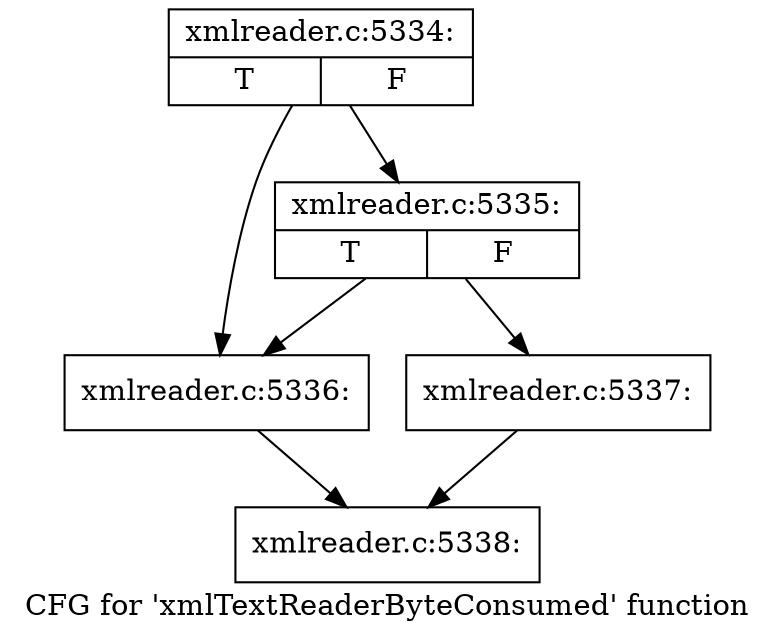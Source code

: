 digraph "CFG for 'xmlTextReaderByteConsumed' function" {
	label="CFG for 'xmlTextReaderByteConsumed' function";

	Node0x55e4494d9780 [shape=record,label="{xmlreader.c:5334:|{<s0>T|<s1>F}}"];
	Node0x55e4494d9780 -> Node0x55e4494f8f00;
	Node0x55e4494d9780 -> Node0x55e4490419f0;
	Node0x55e4490419f0 [shape=record,label="{xmlreader.c:5335:|{<s0>T|<s1>F}}"];
	Node0x55e4490419f0 -> Node0x55e4494f8f00;
	Node0x55e4490419f0 -> Node0x55e4494d9400;
	Node0x55e4494f8f00 [shape=record,label="{xmlreader.c:5336:}"];
	Node0x55e4494f8f00 -> Node0x55e4494fc080;
	Node0x55e4494d9400 [shape=record,label="{xmlreader.c:5337:}"];
	Node0x55e4494d9400 -> Node0x55e4494fc080;
	Node0x55e4494fc080 [shape=record,label="{xmlreader.c:5338:}"];
}
